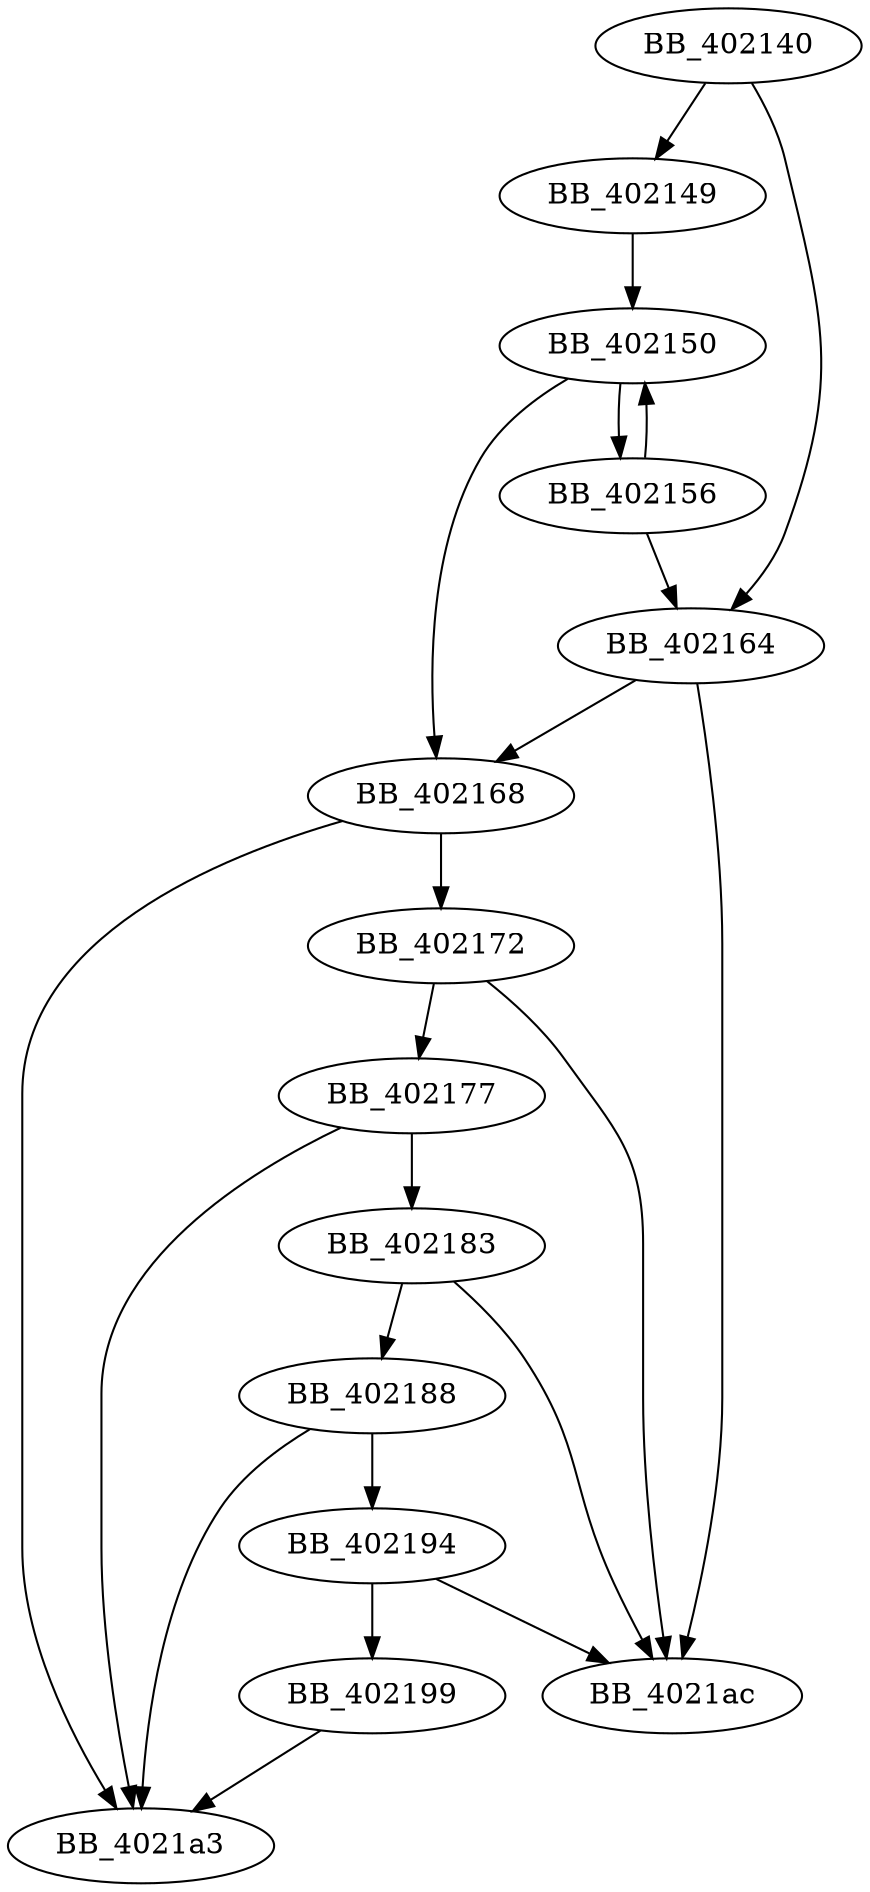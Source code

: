 DiGraph sub_402140{
BB_402140->BB_402149
BB_402140->BB_402164
BB_402149->BB_402150
BB_402150->BB_402156
BB_402150->BB_402168
BB_402156->BB_402150
BB_402156->BB_402164
BB_402164->BB_402168
BB_402164->BB_4021ac
BB_402168->BB_402172
BB_402168->BB_4021a3
BB_402172->BB_402177
BB_402172->BB_4021ac
BB_402177->BB_402183
BB_402177->BB_4021a3
BB_402183->BB_402188
BB_402183->BB_4021ac
BB_402188->BB_402194
BB_402188->BB_4021a3
BB_402194->BB_402199
BB_402194->BB_4021ac
BB_402199->BB_4021a3
}
